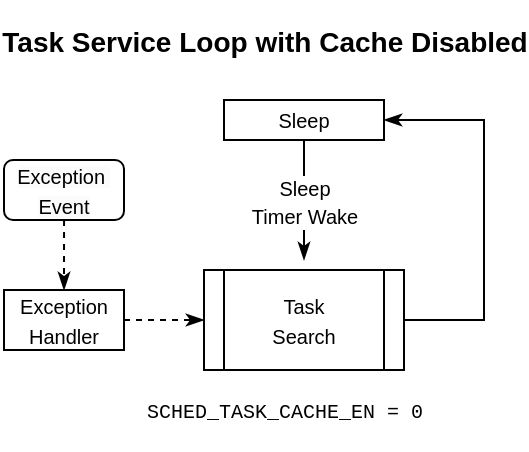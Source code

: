 <mxfile version="21.2.8" type="device">
  <diagram id="C5RBs43oDa-KdzZeNtuy" name="Page-1">
    <mxGraphModel dx="366" dy="1574" grid="1" gridSize="10" guides="1" tooltips="1" connect="1" arrows="1" fold="1" page="1" pageScale="1" pageWidth="827" pageHeight="1169" math="0" shadow="0">
      <root>
        <mxCell id="WIyWlLk6GJQsqaUBKTNV-0" />
        <mxCell id="WIyWlLk6GJQsqaUBKTNV-1" parent="WIyWlLk6GJQsqaUBKTNV-0" />
        <mxCell id="dYI3dTuQ3Ob1T5ZX_YG3-86" style="edgeStyle=orthogonalEdgeStyle;rounded=0;orthogonalLoop=1;jettySize=auto;html=1;endArrow=classicThin;endFill=1;" parent="WIyWlLk6GJQsqaUBKTNV-1" source="dYI3dTuQ3Ob1T5ZX_YG3-34" edge="1">
          <mxGeometry relative="1" as="geometry">
            <mxPoint x="240" y="120" as="targetPoint" />
          </mxGeometry>
        </mxCell>
        <mxCell id="dYI3dTuQ3Ob1T5ZX_YG3-87" value="&lt;font style=&quot;font-size: 10px;&quot;&gt;Sleep &lt;br&gt;Timer Wake&lt;/font&gt;" style="edgeLabel;html=1;align=center;verticalAlign=middle;resizable=0;points=[];" parent="dYI3dTuQ3Ob1T5ZX_YG3-86" vertex="1" connectable="0">
          <mxGeometry x="-0.21" y="1" relative="1" as="geometry">
            <mxPoint x="-1" y="7" as="offset" />
          </mxGeometry>
        </mxCell>
        <mxCell id="dYI3dTuQ3Ob1T5ZX_YG3-34" value="&lt;font style=&quot;font-size: 10px;&quot;&gt;Sleep&lt;/font&gt;" style="rounded=0;whiteSpace=wrap;html=1;" parent="WIyWlLk6GJQsqaUBKTNV-1" vertex="1">
          <mxGeometry x="200" y="40" width="80" height="20" as="geometry" />
        </mxCell>
        <mxCell id="dYI3dTuQ3Ob1T5ZX_YG3-35" value="" style="endArrow=classicThin;html=1;rounded=0;exitX=1;exitY=0.5;exitDx=0;exitDy=0;entryX=1;entryY=0.5;entryDx=0;entryDy=0;endFill=1;" parent="WIyWlLk6GJQsqaUBKTNV-1" source="dYI3dTuQ3Ob1T5ZX_YG3-51" target="dYI3dTuQ3Ob1T5ZX_YG3-34" edge="1">
          <mxGeometry width="50" height="50" relative="1" as="geometry">
            <mxPoint x="420.0" y="150" as="sourcePoint" />
            <mxPoint x="460" y="80" as="targetPoint" />
            <Array as="points">
              <mxPoint x="330" y="150" />
              <mxPoint x="330" y="50" />
            </Array>
          </mxGeometry>
        </mxCell>
        <mxCell id="dYI3dTuQ3Ob1T5ZX_YG3-51" value="&lt;font style=&quot;font-size: 10px;&quot;&gt;&lt;font style=&quot;font-size: 10px;&quot;&gt;Task &lt;br&gt;&lt;/font&gt;Search&lt;/font&gt;" style="shape=process;whiteSpace=wrap;html=1;backgroundOutline=1;" parent="WIyWlLk6GJQsqaUBKTNV-1" vertex="1">
          <mxGeometry x="190" y="125" width="100" height="50" as="geometry" />
        </mxCell>
        <mxCell id="dYI3dTuQ3Ob1T5ZX_YG3-89" value="&lt;font style=&quot;font-size: 14px;&quot;&gt;Task Service Loop with Cache Disabled&lt;/font&gt;" style="text;strokeColor=none;fillColor=none;html=1;fontSize=18;fontStyle=1;verticalAlign=middle;align=center;" parent="WIyWlLk6GJQsqaUBKTNV-1" vertex="1">
          <mxGeometry x="170" y="-10" width="100" height="40" as="geometry" />
        </mxCell>
        <mxCell id="dYI3dTuQ3Ob1T5ZX_YG3-93" style="edgeStyle=orthogonalEdgeStyle;rounded=0;orthogonalLoop=1;jettySize=auto;html=1;dashed=1;endArrow=classicThin;endFill=1;" parent="WIyWlLk6GJQsqaUBKTNV-1" source="dYI3dTuQ3Ob1T5ZX_YG3-91" edge="1">
          <mxGeometry relative="1" as="geometry">
            <mxPoint x="190" y="150" as="targetPoint" />
          </mxGeometry>
        </mxCell>
        <mxCell id="dYI3dTuQ3Ob1T5ZX_YG3-91" value="&lt;font style=&quot;font-size: 10px;&quot;&gt;Exception&lt;br&gt;Handler&lt;/font&gt;" style="rounded=0;whiteSpace=wrap;html=1;" parent="WIyWlLk6GJQsqaUBKTNV-1" vertex="1">
          <mxGeometry x="90" y="135" width="60" height="30" as="geometry" />
        </mxCell>
        <mxCell id="dYI3dTuQ3Ob1T5ZX_YG3-94" style="edgeStyle=orthogonalEdgeStyle;rounded=0;orthogonalLoop=1;jettySize=auto;html=1;entryX=0.5;entryY=0;entryDx=0;entryDy=0;dashed=1;endArrow=classicThin;endFill=1;" parent="WIyWlLk6GJQsqaUBKTNV-1" target="dYI3dTuQ3Ob1T5ZX_YG3-91" edge="1">
          <mxGeometry relative="1" as="geometry">
            <mxPoint x="120.029" y="100" as="sourcePoint" />
          </mxGeometry>
        </mxCell>
        <mxCell id="dYI3dTuQ3Ob1T5ZX_YG3-99" value="&lt;font style=&quot;font-size: 10px;&quot;&gt;&lt;font style=&quot;font-size: 10px;&quot;&gt;&lt;span style=&quot;color: rgb(0, 0, 0); font-family: Helvetica; font-style: normal; font-variant-ligatures: normal; font-variant-caps: normal; font-weight: 400; letter-spacing: normal; orphans: 2; text-align: center; text-indent: 0px; text-transform: none; widows: 2; word-spacing: 0px; -webkit-text-stroke-width: 0px; background-color: rgb(251, 251, 251); text-decoration-thickness: initial; text-decoration-style: initial; text-decoration-color: initial; float: none; display: inline !important;&quot;&gt;Exception&amp;nbsp;&lt;/span&gt;&lt;br style=&quot;border-color: var(--border-color); color: rgb(0, 0, 0); font-family: Helvetica; font-style: normal; font-variant-ligatures: normal; font-variant-caps: normal; font-weight: 400; letter-spacing: normal; orphans: 2; text-align: center; text-indent: 0px; text-transform: none; widows: 2; word-spacing: 0px; -webkit-text-stroke-width: 0px; background-color: rgb(251, 251, 251); text-decoration-thickness: initial; text-decoration-style: initial; text-decoration-color: initial;&quot;&gt;&lt;/font&gt;&lt;span style=&quot;color: rgb(0, 0, 0); font-family: Helvetica; font-style: normal; font-variant-ligatures: normal; font-variant-caps: normal; font-weight: 400; letter-spacing: normal; orphans: 2; text-align: center; text-indent: 0px; text-transform: none; widows: 2; word-spacing: 0px; -webkit-text-stroke-width: 0px; background-color: rgb(251, 251, 251); text-decoration-thickness: initial; text-decoration-style: initial; text-decoration-color: initial; float: none; display: inline !important;&quot;&gt;Event&lt;/span&gt;&lt;/font&gt;" style="rounded=1;whiteSpace=wrap;html=1;" parent="WIyWlLk6GJQsqaUBKTNV-1" vertex="1">
          <mxGeometry x="90" y="70" width="60" height="30" as="geometry" />
        </mxCell>
        <mxCell id="oAB9O_8fjcMmlOfuk5BE-0" value="&lt;div style=&quot;background-color: rgb(255, 255, 255); font-family: Menlo, Monaco, &amp;quot;Courier New&amp;quot;, monospace; font-weight: normal; line-height: 18px;&quot;&gt;&lt;font style=&quot;font-size: 10px;&quot;&gt;SCHED_TASK_CACHE_EN = 0&lt;/font&gt;&lt;/div&gt;" style="text;strokeColor=none;fillColor=none;html=1;fontSize=18;fontStyle=1;verticalAlign=middle;align=center;" vertex="1" parent="WIyWlLk6GJQsqaUBKTNV-1">
          <mxGeometry x="180" y="175" width="100" height="40" as="geometry" />
        </mxCell>
      </root>
    </mxGraphModel>
  </diagram>
</mxfile>

